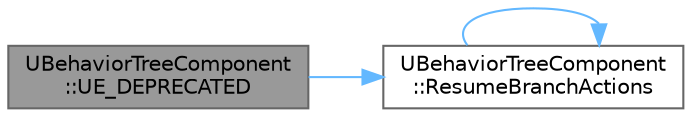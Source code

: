 digraph "UBehaviorTreeComponent::UE_DEPRECATED"
{
 // INTERACTIVE_SVG=YES
 // LATEX_PDF_SIZE
  bgcolor="transparent";
  edge [fontname=Helvetica,fontsize=10,labelfontname=Helvetica,labelfontsize=10];
  node [fontname=Helvetica,fontsize=10,shape=box,height=0.2,width=0.4];
  rankdir="LR";
  Node1 [id="Node000001",label="UBehaviorTreeComponent\l::UE_DEPRECATED",height=0.2,width=0.4,color="gray40", fillcolor="grey60", style="filled", fontcolor="black",tooltip=" "];
  Node1 -> Node2 [id="edge1_Node000001_Node000002",color="steelblue1",style="solid",tooltip=" "];
  Node2 [id="Node000002",label="UBehaviorTreeComponent\l::ResumeBranchActions",height=0.2,width=0.4,color="grey40", fillcolor="white", style="filled",URL="$db/d0f/classUBehaviorTreeComponent.html#a53594a0f32afd07d9b699004541504b0",tooltip="Resume branch actions and execute all the queued up ones."];
  Node2 -> Node2 [id="edge2_Node000002_Node000002",color="steelblue1",style="solid",tooltip=" "];
}

